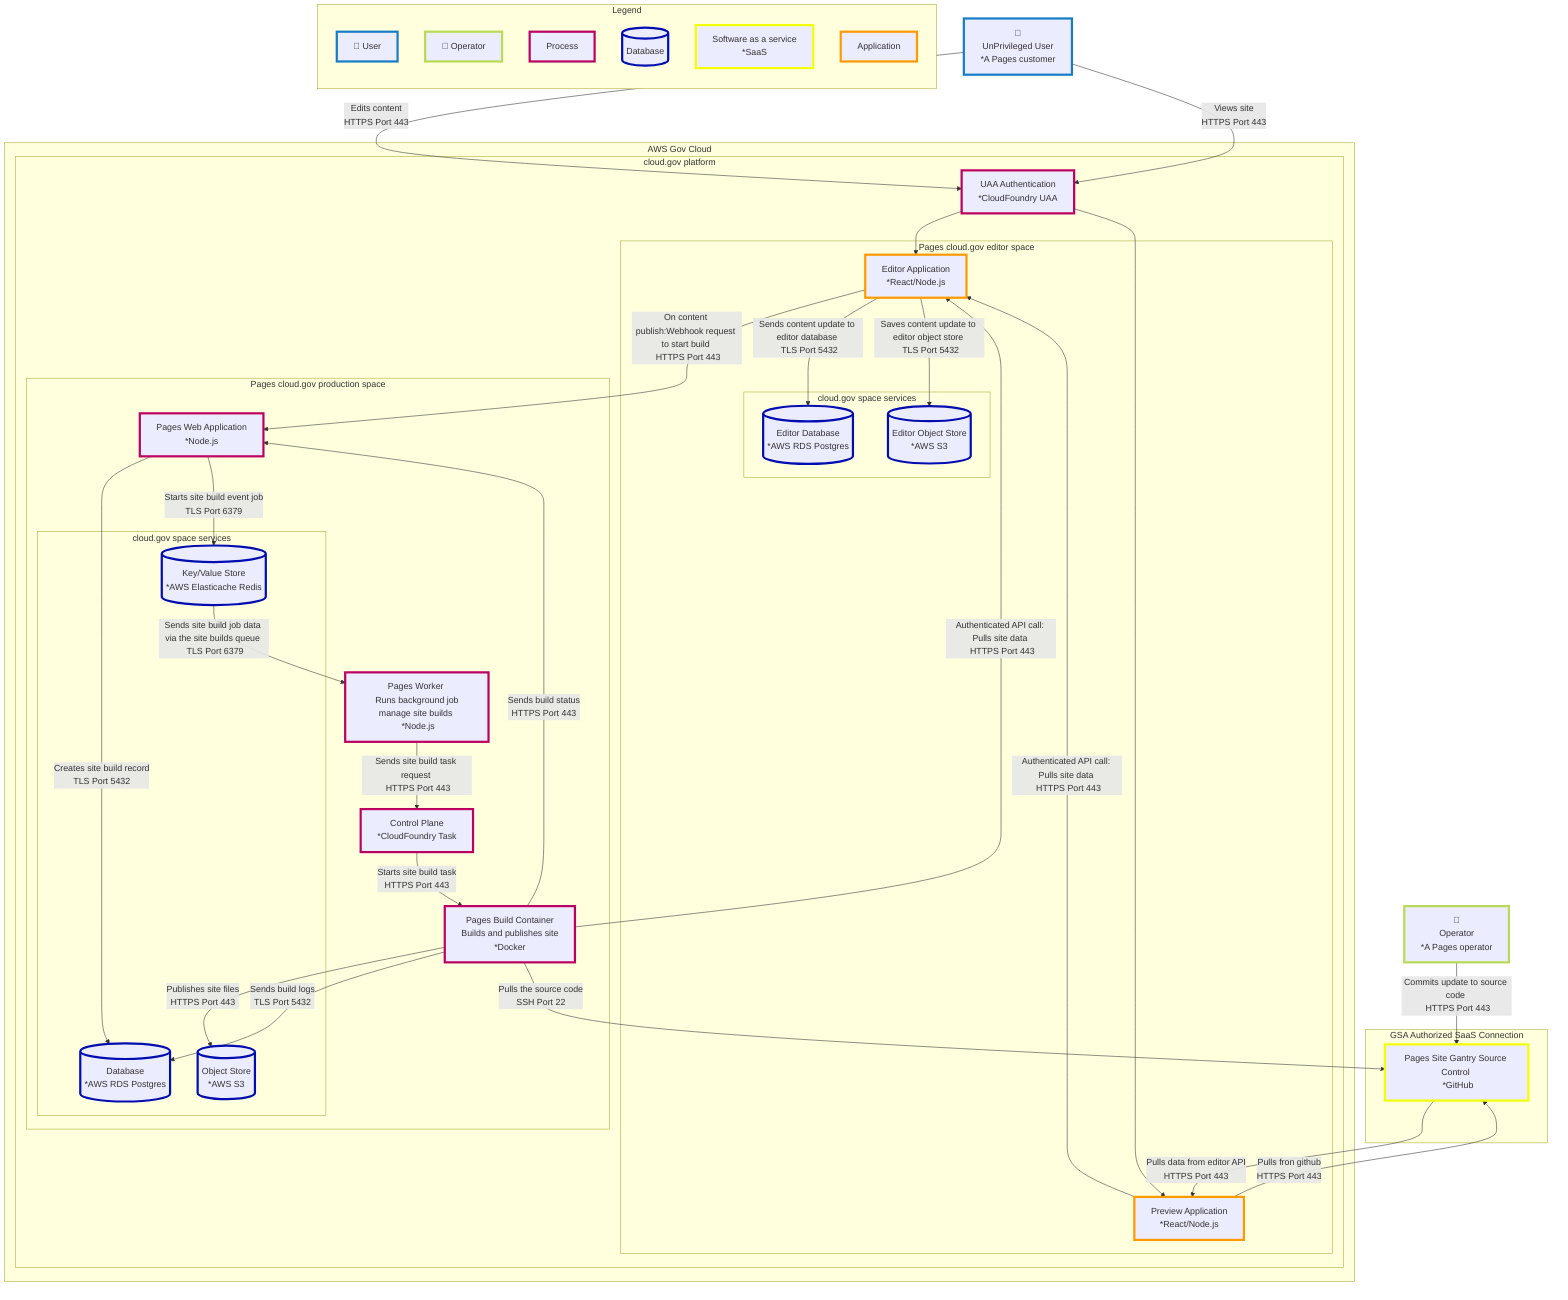 flowchart TB
  %% Styles
  classDef userStyle stroke:#167CC5,stroke-width:4px
  classDef operatorStyle stroke:#bada55,stroke-width:4px
  classDef processStyle stroke:#bc0061,stroke-width:4px
  classDef saasStyle stroke:#f2ff07,stroke-width:4px
  classDef appStyle stroke:#ff9900,stroke-width:4px
  classDef dbStyle stroke:#010daf,stroke-width:4px

  %% Component Definitions

  %% Users
  user["👤  <br/> UnPrivileged User <br/> *A Pages customer"]:::userStyle
  operator["👤  <br/> Operator <br/> *A Pages operator"]:::operatorStyle

  %% Services
  uaa_authentication[UAA Authentication <br/> *CloudFoundry UAA]:::processStyle

  %% Processors
  pages_app[Pages Web Application <br/> *Node.js]:::processStyle
  pages_worker[Pages Worker <br/> Runs background job manage site builds <br/> *Node.js]:::processStyle
  pages_build_container[Pages Build Container <br/> Builds and publishes site <br/> *Docker]:::processStyle
  control_plane[Control Plane <br/> *CloudFoundry Task]:::processStyle

  %% SaaS
  gh_source[Pages Site Gantry Source Control <br/> *GitHub]:::saasStyle

  %% Apps
  editor_app[Editor Application <br/> *React/Node.js]:::appStyle
  preview_app[Preview Application <br/> *React/Node.js]:::appStyle

  %% Store
  database[(Database <br/> *AWS RDS Postgres)]:::dbStyle
  editor_db[(Editor Database <br/> *AWS RDS Postgres)]:::dbStyle
  key_value_store[(Key/Value Store <br/> *AWS Elasticache Redis)]:::dbStyle
  s3[(Object Store <br/> *AWS S3)]:::dbStyle
  editor_s3[(Editor Object Store <br/> *AWS S3)]:::dbStyle

  %% Flow
  operator -- Commits update to source code <br/> HTTPS Port 443 --> gh_source
  editor_app -- On content publish:Webhook request to start build <br/> HTTPS Port 443 --> pages_app
  pages_app -- Creates site build record <br/> TLS Port 5432 --> database
  pages_app -- Starts site build event job <br/> TLS Port 6379 --> key_value_store
  key_value_store -- Sends site build job data via the site builds queue <br/> TLS Port 6379 --> pages_worker
  pages_worker -- Sends site build task request <br/> HTTPS Port 443 --> control_plane
  control_plane -- Starts site build task <br/> HTTPS Port 443 --> pages_build_container
  pages_build_container -- Publishes site files <br/> HTTPS Port 443 --> s3
  pages_build_container -- Sends build status <br/> HTTPS Port 443 --> pages_app
  pages_build_container -- Sends build logs <br/> TLS Port 5432 --> database

  %% New Editor App Flows
  user -- Edits content <br/> HTTPS Port 443 --> uaa_authentication --> editor_app
  user -- Views site <br/> HTTPS Port 443 --> uaa_authentication --> preview_app
  editor_app -- Sends content update to editor database <br/> TLS Port 5432 --> editor_db
  editor_app -- Saves content update to editor object store <br/> TLS Port 5432 --> editor_s3
  preview_app -- Authenticated API call: Pulls site data <br/> HTTPS Port 443 --> editor_app
  preview_app -- Pulls fron github <br/> HTTPS Port 443 --> gh_source
  gh_source -- Pulls data from editor API <br/> HTTPS Port 443 --> preview_app
  pages_build_container -- Authenticated API call: Pulls site data <br/> HTTPS Port 443 --> editor_app
  pages_build_container -- Pulls the source code <br/> SSH Port 22 --> gh_source

  %% Layout
  subgraph GSA Authorized SaaS Connection
    gh_source
  end

  subgraph AWS Gov Cloud
    subgraph cloud.gov platform
      uaa_authentication

      subgraph Pages cloud.gov editor space
        preview_app
        editor_app

        subgraph cloud.gov space services
          editor_db
          editor_s3
        end
      end
      subgraph Pages cloud.gov production space
        pages_app
        pages_build_container
        pages_worker
        control_plane
        subgraph cloud.gov space services
          database
          key_value_store
          s3
        end
      end
    end
  end

  subgraph Legend
    direction BT
    legend_user["👤 User"]:::userStyle
    legend_operator["👤 Operator"]:::operatorStyle
    legend_process[Process]:::processStyle
    legend_db[(Database)]:::dbStyle
    legend_saas[Software as a service <br/> *SaaS]:::saasStyle
    legend_app[Application]:::appStyle
  end